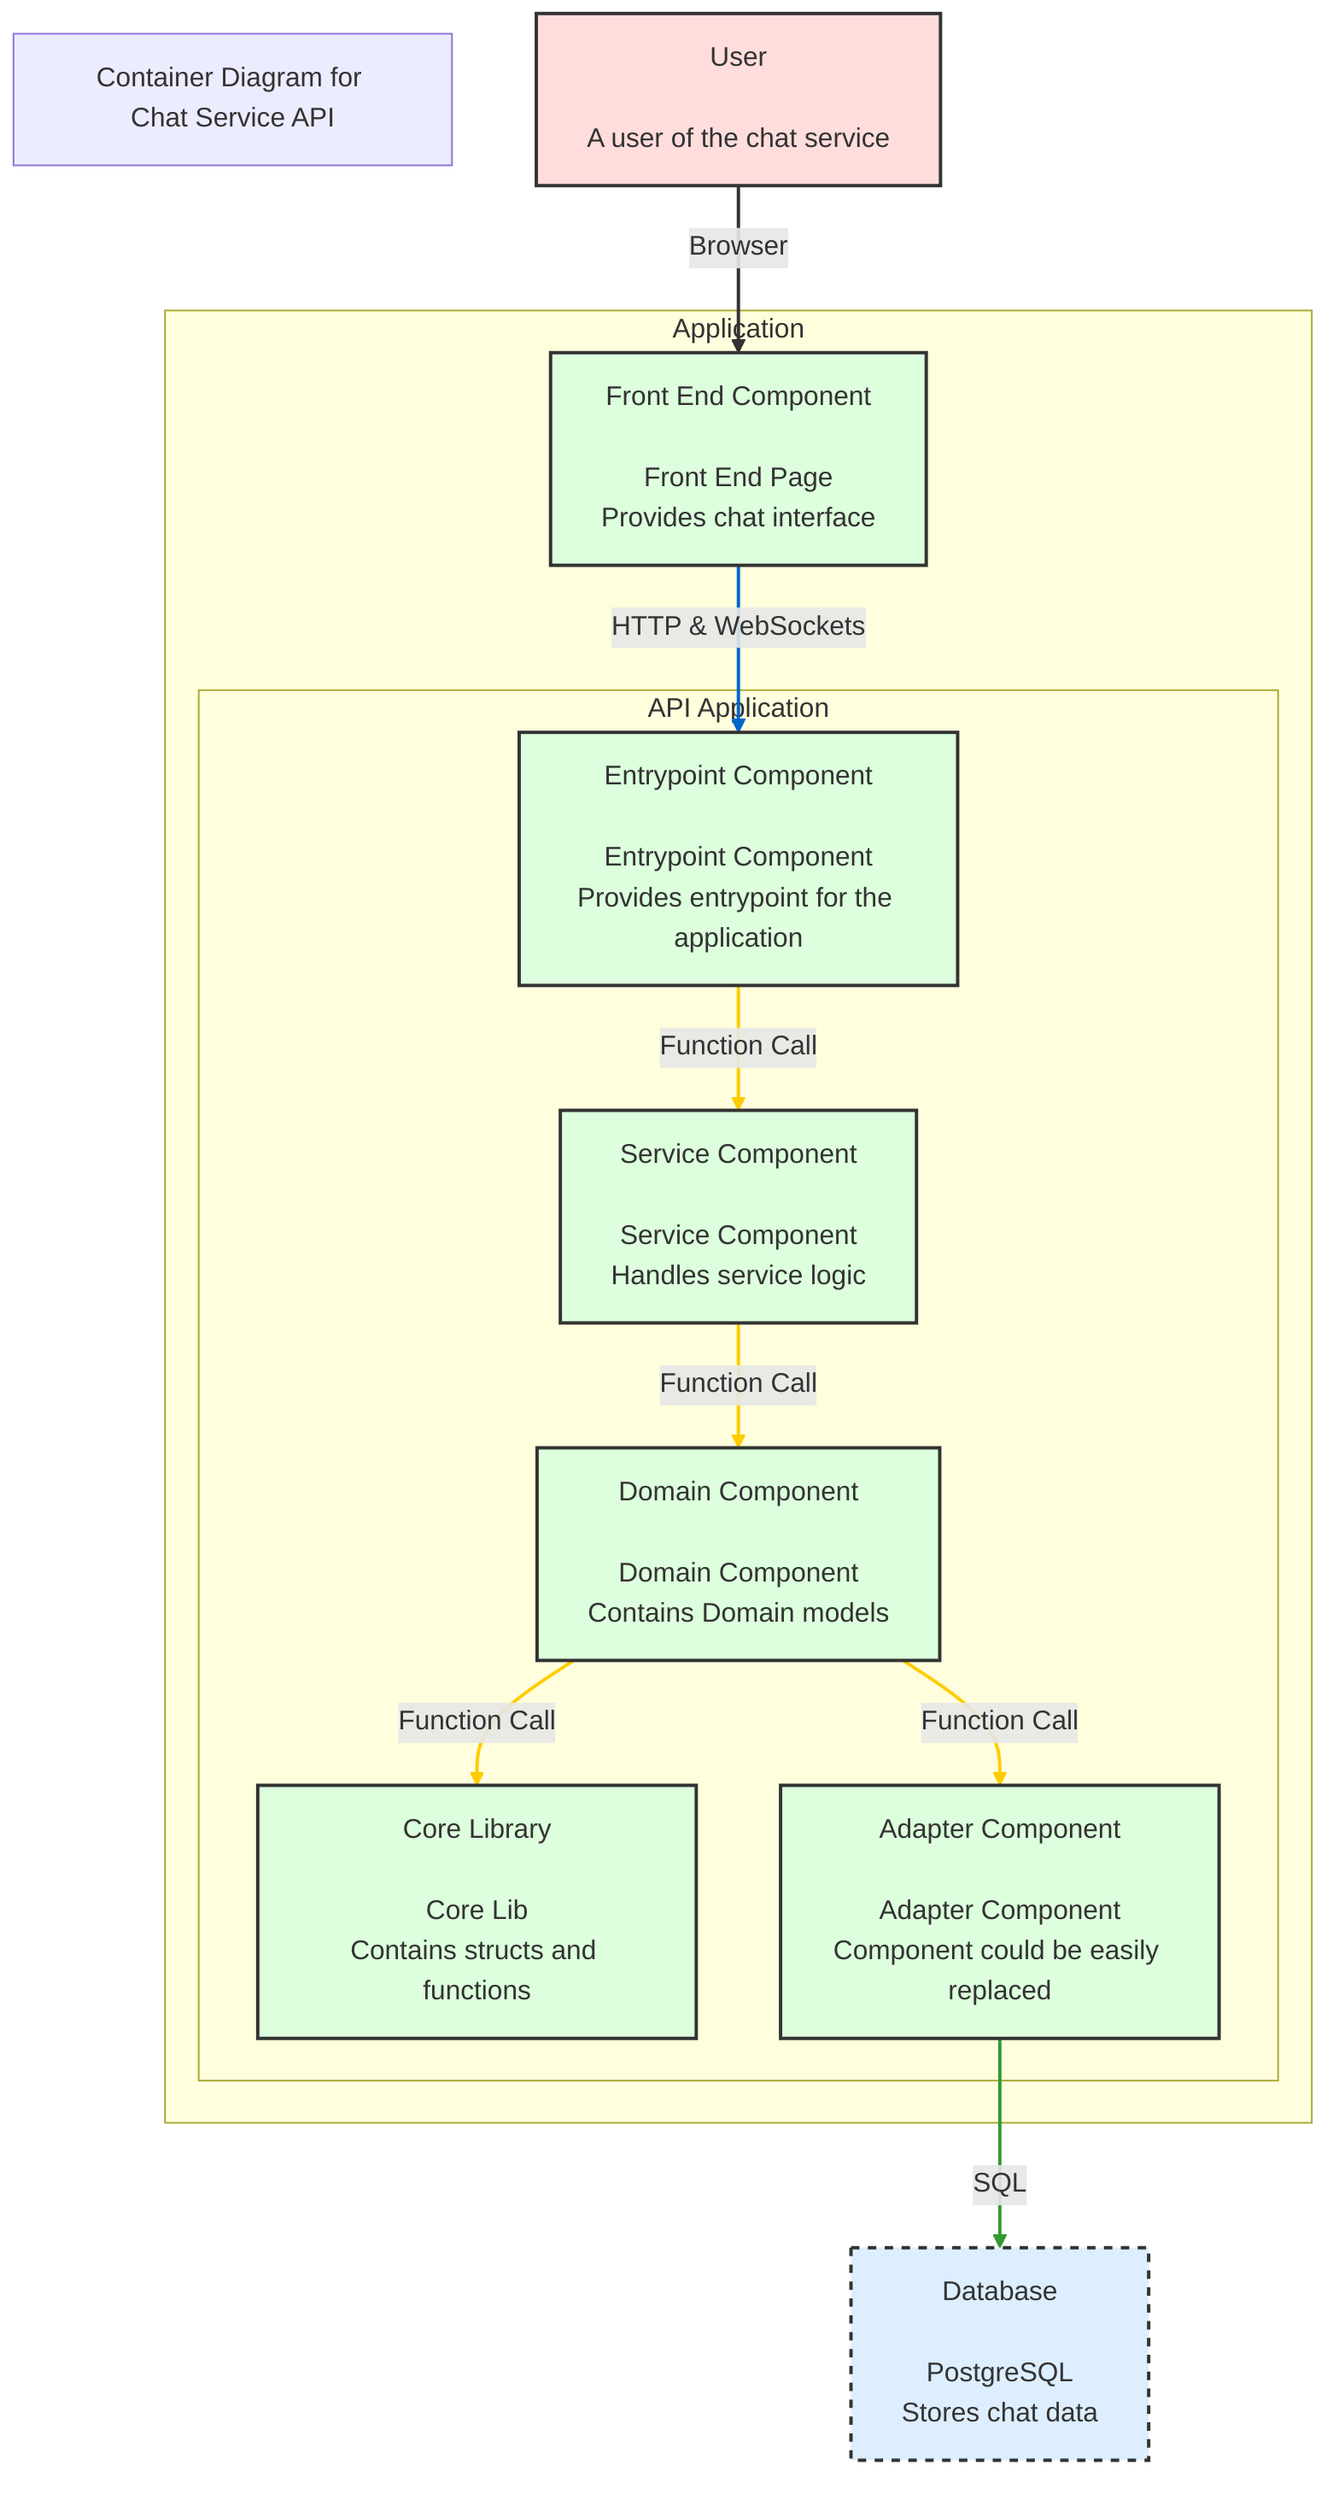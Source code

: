 flowchart TB
    %% Title
    title["Container Diagram for Chat Service API"]

    %% Define styles
    classDef person fill:#ffdddd,stroke:#333,stroke-width:2px;
    classDef database fill:#ddeeff,stroke:#333,stroke-width:2px,stroke-dasharray: 5;
    classDef container fill:#ddffdd,stroke:#333,stroke-width:2px;
    classDef boundary stroke:#999,stroke-width:2px,stroke-dasharray: 3;

    %% Define elements
    user["User\n\nA user of the chat service"]:::person
    database["Database\n\nPostgreSQL\nStores chat data"]:::database

    subgraph Application_Boundary["Application"]
        fe_app["Front End Component\n\nFront End Page\nProvides chat interface"]:::container

        subgraph API_Application["API Application"]
            core["Core Library\n\nCore Lib\nContains structs and functions"]:::container
            adapter["Adapter Component\n\nAdapter Component\nComponent could be easily replaced"]:::container
            domain["Domain Component\n\nDomain Component\nContains Domain models"]:::container
            service["Service Component\n\nService Component\nHandles service logic"]:::container
            entrypoint["Entrypoint Component\n\nEntrypoint Component\nProvides entrypoint for the application"]:::container
        end
    end

    %% Define relationships
    user -->|Browser| fe_app
    fe_app -->|HTTP & WebSockets| entrypoint
    entrypoint -->|Function Call| service
    service -->|Function Call| domain
    domain -->|Function Call| adapter
    domain -->|Function Call| core
    adapter -->|SQL| database

    %% Link styles
    linkStyle 0 stroke:#333,stroke-width:2px;
    linkStyle 1 stroke:#0066cc,stroke-width:2px;
    linkStyle 2 stroke:#ffcc00,stroke-width:2px;
    linkStyle 3 stroke:#ffcc00,stroke-width:2px;
    linkStyle 4 stroke:#ffcc00,stroke-width:2px;
    linkStyle 5 stroke:#ffcc00,stroke-width:2px;
    linkStyle 6 stroke:#339933,stroke-width:2px;